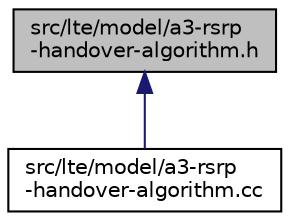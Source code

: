 digraph "src/lte/model/a3-rsrp-handover-algorithm.h"
{
 // LATEX_PDF_SIZE
  edge [fontname="Helvetica",fontsize="10",labelfontname="Helvetica",labelfontsize="10"];
  node [fontname="Helvetica",fontsize="10",shape=record];
  Node1 [label="src/lte/model/a3-rsrp\l-handover-algorithm.h",height=0.2,width=0.4,color="black", fillcolor="grey75", style="filled", fontcolor="black",tooltip=" "];
  Node1 -> Node2 [dir="back",color="midnightblue",fontsize="10",style="solid",fontname="Helvetica"];
  Node2 [label="src/lte/model/a3-rsrp\l-handover-algorithm.cc",height=0.2,width=0.4,color="black", fillcolor="white", style="filled",URL="$a3-rsrp-handover-algorithm_8cc.html",tooltip=" "];
}
